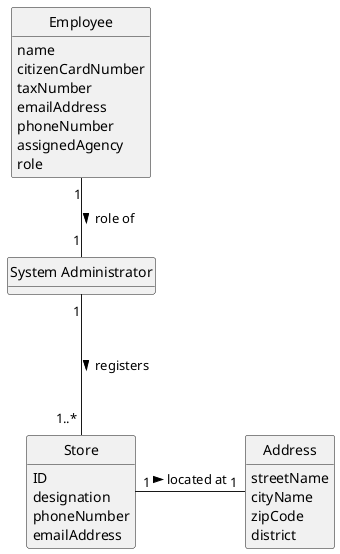 @startuml
skinparam monochrome true
skinparam packageStyle rectangle
skinparam shadowing false

'left to right direction

skinparam classAttributeIconSize 0

hide circle
hide methods

'title Domain Model

'class Platform {
'  -description
'}

class Store {
    ID
    designation
    phoneNumber
    emailAddress
    }

class Address {
     streetName
     cityName
     zipCode
     district
    }


class Employee {
    name
    citizenCardNumber
    taxNumber
    emailAddress
    phoneNumber
    assignedAgency
    role
}

class "System Administrator" as Administrator {

}





Administrator "1" --- "1..* " Store : registers >
Employee "1" --"1" Administrator : role of >
Store "1" - "1" Address : located at >






@enduml